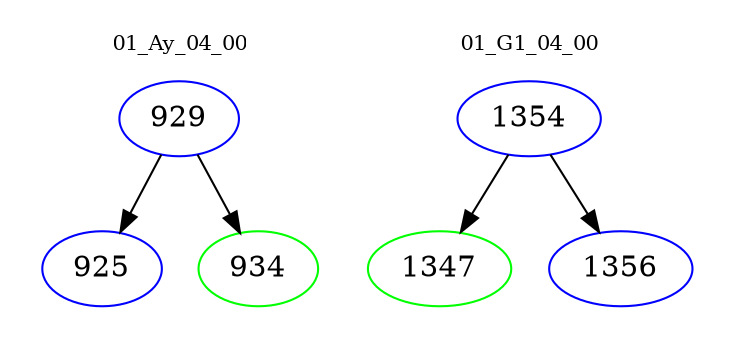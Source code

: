 digraph{
subgraph cluster_0 {
color = white
label = "01_Ay_04_00";
fontsize=10;
T0_929 [label="929", color="blue"]
T0_929 -> T0_925 [color="black"]
T0_925 [label="925", color="blue"]
T0_929 -> T0_934 [color="black"]
T0_934 [label="934", color="green"]
}
subgraph cluster_1 {
color = white
label = "01_G1_04_00";
fontsize=10;
T1_1354 [label="1354", color="blue"]
T1_1354 -> T1_1347 [color="black"]
T1_1347 [label="1347", color="green"]
T1_1354 -> T1_1356 [color="black"]
T1_1356 [label="1356", color="blue"]
}
}
